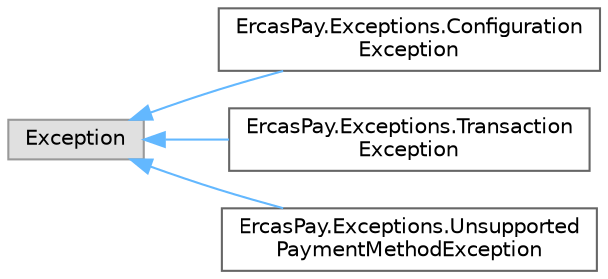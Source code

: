 digraph "Graphical Class Hierarchy"
{
 // LATEX_PDF_SIZE
  bgcolor="transparent";
  edge [fontname=Helvetica,fontsize=10,labelfontname=Helvetica,labelfontsize=10];
  node [fontname=Helvetica,fontsize=10,shape=box,height=0.2,width=0.4];
  rankdir="LR";
  Node0 [id="Node000000",label="Exception",height=0.2,width=0.4,color="grey60", fillcolor="#E0E0E0", style="filled",tooltip=" "];
  Node0 -> Node1 [id="edge20_Node000000_Node000001",dir="back",color="steelblue1",style="solid",tooltip=" "];
  Node1 [id="Node000001",label="ErcasPay.Exceptions.Configuration\lException",height=0.2,width=0.4,color="grey40", fillcolor="white", style="filled",URL="$classErcasPay_1_1Exceptions_1_1ConfigurationException.html",tooltip="Missing configuration exception."];
  Node0 -> Node2 [id="edge21_Node000000_Node000002",dir="back",color="steelblue1",style="solid",tooltip=" "];
  Node2 [id="Node000002",label="ErcasPay.Exceptions.Transaction\lException",height=0.2,width=0.4,color="grey40", fillcolor="white", style="filled",URL="$classErcasPay_1_1Exceptions_1_1TransactionException.html",tooltip="Failed transaction exception."];
  Node0 -> Node3 [id="edge22_Node000000_Node000003",dir="back",color="steelblue1",style="solid",tooltip=" "];
  Node3 [id="Node000003",label="ErcasPay.Exceptions.Unsupported\lPaymentMethodException",height=0.2,width=0.4,color="grey40", fillcolor="white", style="filled",URL="$classErcasPay_1_1Exceptions_1_1UnsupportedPaymentMethodException.html",tooltip="Unsupported payment method exception."];
}
